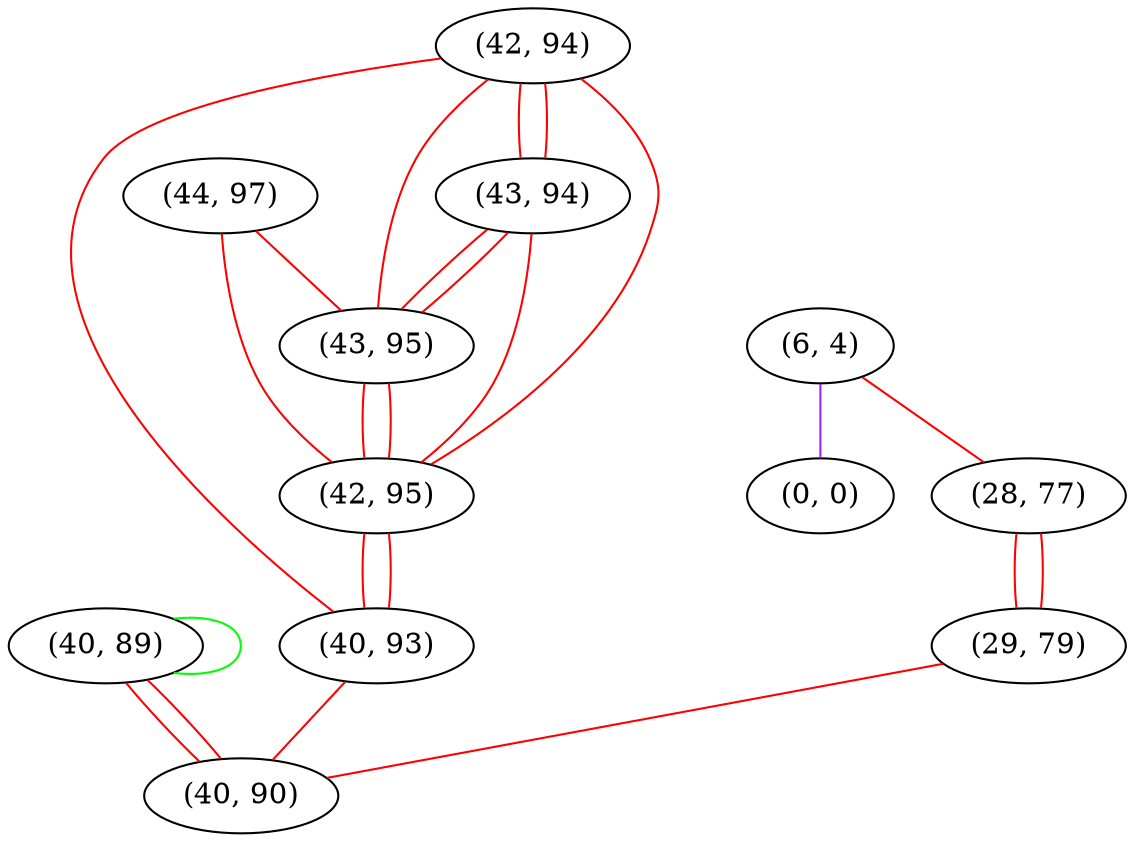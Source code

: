 graph "" {
"(40, 89)";
"(6, 4)";
"(42, 94)";
"(44, 97)";
"(43, 94)";
"(43, 95)";
"(42, 95)";
"(0, 0)";
"(40, 93)";
"(28, 77)";
"(29, 79)";
"(40, 90)";
"(40, 89)" -- "(40, 89)"  [color=green, key=0, weight=2];
"(40, 89)" -- "(40, 90)"  [color=red, key=0, weight=1];
"(40, 89)" -- "(40, 90)"  [color=red, key=1, weight=1];
"(6, 4)" -- "(28, 77)"  [color=red, key=0, weight=1];
"(6, 4)" -- "(0, 0)"  [color=purple, key=0, weight=4];
"(42, 94)" -- "(42, 95)"  [color=red, key=0, weight=1];
"(42, 94)" -- "(43, 95)"  [color=red, key=0, weight=1];
"(42, 94)" -- "(40, 93)"  [color=red, key=0, weight=1];
"(42, 94)" -- "(43, 94)"  [color=red, key=0, weight=1];
"(42, 94)" -- "(43, 94)"  [color=red, key=1, weight=1];
"(44, 97)" -- "(42, 95)"  [color=red, key=0, weight=1];
"(44, 97)" -- "(43, 95)"  [color=red, key=0, weight=1];
"(43, 94)" -- "(42, 95)"  [color=red, key=0, weight=1];
"(43, 94)" -- "(43, 95)"  [color=red, key=0, weight=1];
"(43, 94)" -- "(43, 95)"  [color=red, key=1, weight=1];
"(43, 95)" -- "(42, 95)"  [color=red, key=0, weight=1];
"(43, 95)" -- "(42, 95)"  [color=red, key=1, weight=1];
"(42, 95)" -- "(40, 93)"  [color=red, key=0, weight=1];
"(42, 95)" -- "(40, 93)"  [color=red, key=1, weight=1];
"(40, 93)" -- "(40, 90)"  [color=red, key=0, weight=1];
"(28, 77)" -- "(29, 79)"  [color=red, key=0, weight=1];
"(28, 77)" -- "(29, 79)"  [color=red, key=1, weight=1];
"(29, 79)" -- "(40, 90)"  [color=red, key=0, weight=1];
}
